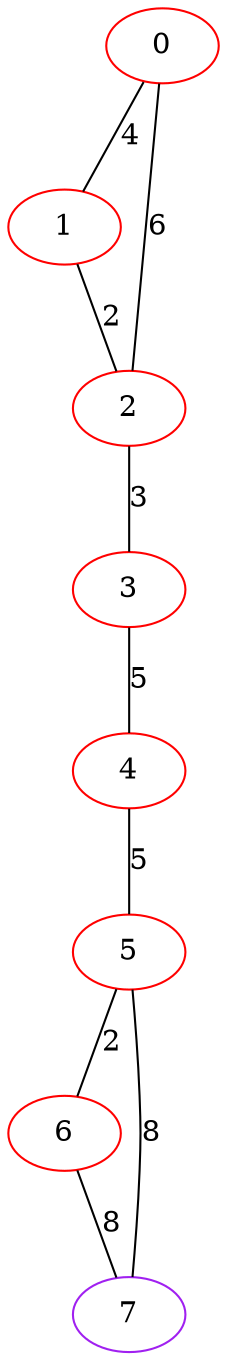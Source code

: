 graph "" {
0 [color=red, weight=1];
1 [color=red, weight=1];
2 [color=red, weight=1];
3 [color=red, weight=1];
4 [color=red, weight=1];
5 [color=red, weight=1];
6 [color=red, weight=1];
7 [color=purple, weight=4];
0 -- 1  [key=0, label=4];
0 -- 2  [key=0, label=6];
1 -- 2  [key=0, label=2];
2 -- 3  [key=0, label=3];
3 -- 4  [key=0, label=5];
4 -- 5  [key=0, label=5];
5 -- 6  [key=0, label=2];
5 -- 7  [key=0, label=8];
6 -- 7  [key=0, label=8];
}
